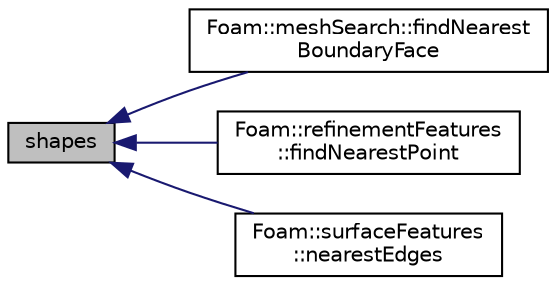 digraph "shapes"
{
  bgcolor="transparent";
  edge [fontname="Helvetica",fontsize="10",labelfontname="Helvetica",labelfontsize="10"];
  node [fontname="Helvetica",fontsize="10",shape=record];
  rankdir="LR";
  Node1 [label="shapes",height=0.2,width=0.4,color="black", fillcolor="grey75", style="filled" fontcolor="black"];
  Node1 -> Node2 [dir="back",color="midnightblue",fontsize="10",style="solid",fontname="Helvetica"];
  Node2 [label="Foam::meshSearch::findNearest\lBoundaryFace",height=0.2,width=0.4,color="black",URL="$classFoam_1_1meshSearch.html#ad28edd754a2ff6caec90415660e87114",tooltip="Find nearest boundary face. "];
  Node1 -> Node3 [dir="back",color="midnightblue",fontsize="10",style="solid",fontname="Helvetica"];
  Node3 [label="Foam::refinementFeatures\l::findNearestPoint",height=0.2,width=0.4,color="black",URL="$classFoam_1_1refinementFeatures.html#af325395e896cf5a85e7d72a0c8c34735",tooltip="Find nearest feature point. Sets. "];
  Node1 -> Node4 [dir="back",color="midnightblue",fontsize="10",style="solid",fontname="Helvetica"];
  Node4 [label="Foam::surfaceFeatures\l::nearestEdges",height=0.2,width=0.4,color="black",URL="$classFoam_1_1surfaceFeatures.html#ad0730de914a7db6da70faf38494a489d",tooltip="Like nearestSamples but now gets nearest point on. "];
}
